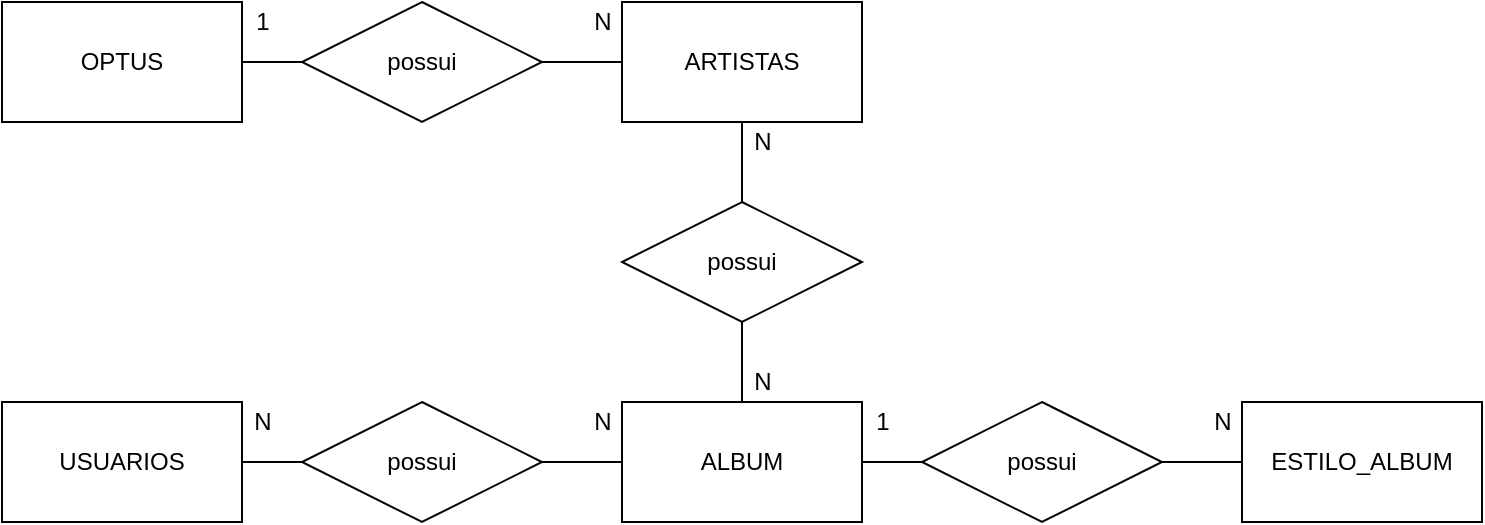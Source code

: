 <mxfile version="14.9.6" type="device" pages="2"><diagram id="rsPotdppFLMcf2Bhdw_u" name="Optus-conceitual"><mxGraphModel dx="905" dy="672" grid="1" gridSize="10" guides="1" tooltips="1" connect="1" arrows="1" fold="1" page="1" pageScale="1" pageWidth="827" pageHeight="1169" math="0" shadow="0"><root><mxCell id="0"/><mxCell id="1" parent="0"/><mxCell id="KG4e_Ubhzl3wMojWus1s-9" style="edgeStyle=orthogonalEdgeStyle;rounded=0;orthogonalLoop=1;jettySize=auto;html=1;entryX=0;entryY=0.5;entryDx=0;entryDy=0;endArrow=none;endFill=0;" edge="1" parent="1" source="KG4e_Ubhzl3wMojWus1s-1" target="KG4e_Ubhzl3wMojWus1s-8"><mxGeometry relative="1" as="geometry"/></mxCell><mxCell id="KG4e_Ubhzl3wMojWus1s-1" value="OPTUS&lt;br&gt;" style="rounded=0;whiteSpace=wrap;html=1;" vertex="1" parent="1"><mxGeometry x="20" y="20" width="120" height="60" as="geometry"/></mxCell><mxCell id="KG4e_Ubhzl3wMojWus1s-12" style="edgeStyle=orthogonalEdgeStyle;rounded=0;orthogonalLoop=1;jettySize=auto;html=1;entryX=0.5;entryY=0;entryDx=0;entryDy=0;endArrow=none;endFill=0;" edge="1" parent="1" source="KG4e_Ubhzl3wMojWus1s-2" target="KG4e_Ubhzl3wMojWus1s-11"><mxGeometry relative="1" as="geometry"/></mxCell><mxCell id="KG4e_Ubhzl3wMojWus1s-2" value="ARTISTAS" style="rounded=0;whiteSpace=wrap;html=1;" vertex="1" parent="1"><mxGeometry x="330" y="20" width="120" height="60" as="geometry"/></mxCell><mxCell id="KG4e_Ubhzl3wMojWus1s-16" value="" style="edgeStyle=orthogonalEdgeStyle;rounded=0;orthogonalLoop=1;jettySize=auto;html=1;endArrow=none;endFill=0;" edge="1" parent="1" source="KG4e_Ubhzl3wMojWus1s-3" target="KG4e_Ubhzl3wMojWus1s-15"><mxGeometry relative="1" as="geometry"/></mxCell><mxCell id="KG4e_Ubhzl3wMojWus1s-3" value="USUARIOS" style="rounded=0;whiteSpace=wrap;html=1;" vertex="1" parent="1"><mxGeometry x="20" y="220" width="120" height="60" as="geometry"/></mxCell><mxCell id="KG4e_Ubhzl3wMojWus1s-4" value="ESTILO_ALBUM" style="rounded=0;whiteSpace=wrap;html=1;" vertex="1" parent="1"><mxGeometry x="640" y="220" width="120" height="60" as="geometry"/></mxCell><mxCell id="KG4e_Ubhzl3wMojWus1s-17" value="" style="edgeStyle=orthogonalEdgeStyle;rounded=0;orthogonalLoop=1;jettySize=auto;html=1;endArrow=none;endFill=0;" edge="1" parent="1" source="KG4e_Ubhzl3wMojWus1s-5" target="KG4e_Ubhzl3wMojWus1s-15"><mxGeometry relative="1" as="geometry"/></mxCell><mxCell id="KG4e_Ubhzl3wMojWus1s-5" value="ALBUM" style="rounded=0;whiteSpace=wrap;html=1;" vertex="1" parent="1"><mxGeometry x="330" y="220" width="120" height="60" as="geometry"/></mxCell><mxCell id="KG4e_Ubhzl3wMojWus1s-10" style="edgeStyle=orthogonalEdgeStyle;rounded=0;orthogonalLoop=1;jettySize=auto;html=1;entryX=0;entryY=0.5;entryDx=0;entryDy=0;endArrow=none;endFill=0;" edge="1" parent="1" source="KG4e_Ubhzl3wMojWus1s-8" target="KG4e_Ubhzl3wMojWus1s-2"><mxGeometry relative="1" as="geometry"/></mxCell><mxCell id="KG4e_Ubhzl3wMojWus1s-8" value="possui" style="shape=rhombus;perimeter=rhombusPerimeter;whiteSpace=wrap;html=1;align=center;" vertex="1" parent="1"><mxGeometry x="170" y="20" width="120" height="60" as="geometry"/></mxCell><mxCell id="KG4e_Ubhzl3wMojWus1s-14" style="edgeStyle=orthogonalEdgeStyle;rounded=0;orthogonalLoop=1;jettySize=auto;html=1;entryX=0.5;entryY=0;entryDx=0;entryDy=0;endArrow=none;endFill=0;" edge="1" parent="1" source="KG4e_Ubhzl3wMojWus1s-11" target="KG4e_Ubhzl3wMojWus1s-5"><mxGeometry relative="1" as="geometry"/></mxCell><mxCell id="KG4e_Ubhzl3wMojWus1s-11" value="possui" style="shape=rhombus;perimeter=rhombusPerimeter;whiteSpace=wrap;html=1;align=center;" vertex="1" parent="1"><mxGeometry x="330" y="120" width="120" height="60" as="geometry"/></mxCell><mxCell id="KG4e_Ubhzl3wMojWus1s-15" value="possui" style="shape=rhombus;perimeter=rhombusPerimeter;whiteSpace=wrap;html=1;align=center;" vertex="1" parent="1"><mxGeometry x="170" y="220" width="120" height="60" as="geometry"/></mxCell><mxCell id="KG4e_Ubhzl3wMojWus1s-20" value="" style="edgeStyle=orthogonalEdgeStyle;rounded=0;orthogonalLoop=1;jettySize=auto;html=1;endArrow=none;endFill=0;" edge="1" parent="1" source="KG4e_Ubhzl3wMojWus1s-19" target="KG4e_Ubhzl3wMojWus1s-5"><mxGeometry relative="1" as="geometry"/></mxCell><mxCell id="KG4e_Ubhzl3wMojWus1s-21" value="" style="edgeStyle=orthogonalEdgeStyle;rounded=0;orthogonalLoop=1;jettySize=auto;html=1;endArrow=none;endFill=0;" edge="1" parent="1" source="KG4e_Ubhzl3wMojWus1s-19" target="KG4e_Ubhzl3wMojWus1s-4"><mxGeometry relative="1" as="geometry"/></mxCell><mxCell id="KG4e_Ubhzl3wMojWus1s-19" value="possui" style="shape=rhombus;perimeter=rhombusPerimeter;whiteSpace=wrap;html=1;align=center;" vertex="1" parent="1"><mxGeometry x="480" y="220" width="120" height="60" as="geometry"/></mxCell><mxCell id="KG4e_Ubhzl3wMojWus1s-22" value="1" style="text;html=1;align=center;verticalAlign=middle;resizable=0;points=[];autosize=1;strokeColor=none;" vertex="1" parent="1"><mxGeometry x="140" y="20" width="20" height="20" as="geometry"/></mxCell><mxCell id="KG4e_Ubhzl3wMojWus1s-23" value="N" style="text;html=1;align=center;verticalAlign=middle;resizable=0;points=[];autosize=1;strokeColor=none;" vertex="1" parent="1"><mxGeometry x="310" y="20" width="20" height="20" as="geometry"/></mxCell><mxCell id="KG4e_Ubhzl3wMojWus1s-24" value="N" style="text;html=1;align=center;verticalAlign=middle;resizable=0;points=[];autosize=1;strokeColor=none;" vertex="1" parent="1"><mxGeometry x="390" y="80" width="20" height="20" as="geometry"/></mxCell><mxCell id="KG4e_Ubhzl3wMojWus1s-25" value="1" style="text;html=1;align=center;verticalAlign=middle;resizable=0;points=[];autosize=1;strokeColor=none;" vertex="1" parent="1"><mxGeometry x="450" y="220" width="20" height="20" as="geometry"/></mxCell><mxCell id="KG4e_Ubhzl3wMojWus1s-27" value="N" style="text;html=1;align=center;verticalAlign=middle;resizable=0;points=[];autosize=1;strokeColor=none;" vertex="1" parent="1"><mxGeometry x="390" y="200" width="20" height="20" as="geometry"/></mxCell><mxCell id="KG4e_Ubhzl3wMojWus1s-28" value="N" style="text;html=1;align=center;verticalAlign=middle;resizable=0;points=[];autosize=1;strokeColor=none;" vertex="1" parent="1"><mxGeometry x="620" y="220" width="20" height="20" as="geometry"/></mxCell><mxCell id="KG4e_Ubhzl3wMojWus1s-29" value="N" style="text;html=1;align=center;verticalAlign=middle;resizable=0;points=[];autosize=1;strokeColor=none;" vertex="1" parent="1"><mxGeometry x="310" y="220" width="20" height="20" as="geometry"/></mxCell><mxCell id="KG4e_Ubhzl3wMojWus1s-30" value="N" style="text;html=1;align=center;verticalAlign=middle;resizable=0;points=[];autosize=1;strokeColor=none;" vertex="1" parent="1"><mxGeometry x="140" y="220" width="20" height="20" as="geometry"/></mxCell></root></mxGraphModel></diagram><diagram id="Tvck396a87JlFBWeqEr2" name="Optus-logico"><mxGraphModel dx="1086" dy="806" grid="1" gridSize="10" guides="1" tooltips="1" connect="1" arrows="1" fold="1" page="1" pageScale="1" pageWidth="827" pageHeight="1169" math="0" shadow="0"><root><mxCell id="biWGR1spBGwo_-BbAQI--0"/><mxCell id="biWGR1spBGwo_-BbAQI--1" parent="biWGR1spBGwo_-BbAQI--0"/><mxCell id="FbkNqOVPJM_yu6ScCu1g-4" value="OPTUS" style="shape=table;startSize=30;container=1;collapsible=1;childLayout=tableLayout;fixedRows=1;rowLines=0;fontStyle=1;align=center;resizeLast=1;" vertex="1" parent="biWGR1spBGwo_-BbAQI--1"><mxGeometry x="20" y="10" width="180" height="60" as="geometry"/></mxCell><mxCell id="FbkNqOVPJM_yu6ScCu1g-5" value="" style="shape=partialRectangle;collapsible=0;dropTarget=0;pointerEvents=0;fillColor=none;top=0;left=0;bottom=1;right=0;points=[[0,0.5],[1,0.5]];portConstraint=eastwest;" vertex="1" parent="FbkNqOVPJM_yu6ScCu1g-4"><mxGeometry y="30" width="180" height="30" as="geometry"/></mxCell><mxCell id="FbkNqOVPJM_yu6ScCu1g-6" value="PK" style="shape=partialRectangle;connectable=0;fillColor=none;top=0;left=0;bottom=0;right=0;fontStyle=1;overflow=hidden;" vertex="1" parent="FbkNqOVPJM_yu6ScCu1g-5"><mxGeometry width="30" height="30" as="geometry"/></mxCell><mxCell id="FbkNqOVPJM_yu6ScCu1g-7" value="OPTUS" style="shape=partialRectangle;connectable=0;fillColor=none;top=0;left=0;bottom=0;right=0;align=left;spacingLeft=6;fontStyle=5;overflow=hidden;" vertex="1" parent="FbkNqOVPJM_yu6ScCu1g-5"><mxGeometry x="30" width="150" height="30" as="geometry"/></mxCell><mxCell id="2AuZcZUYCTfirTZQrgIM-0" value="ARTISTAS" style="shape=table;startSize=30;container=1;collapsible=1;childLayout=tableLayout;fixedRows=1;rowLines=0;fontStyle=1;align=center;resizeLast=1;" vertex="1" parent="biWGR1spBGwo_-BbAQI--1"><mxGeometry x="280" y="10" width="180" height="120" as="geometry"/></mxCell><mxCell id="2AuZcZUYCTfirTZQrgIM-1" value="" style="shape=partialRectangle;collapsible=0;dropTarget=0;pointerEvents=0;fillColor=none;top=0;left=0;bottom=0;right=0;points=[[0,0.5],[1,0.5]];portConstraint=eastwest;" vertex="1" parent="2AuZcZUYCTfirTZQrgIM-0"><mxGeometry y="30" width="180" height="30" as="geometry"/></mxCell><mxCell id="2AuZcZUYCTfirTZQrgIM-2" value="PK" style="shape=partialRectangle;connectable=0;fillColor=none;top=0;left=0;bottom=0;right=0;fontStyle=1;overflow=hidden;" vertex="1" parent="2AuZcZUYCTfirTZQrgIM-1"><mxGeometry width="60" height="30" as="geometry"/></mxCell><mxCell id="2AuZcZUYCTfirTZQrgIM-3" value="IDartista" style="shape=partialRectangle;connectable=0;fillColor=none;top=0;left=0;bottom=0;right=0;align=left;spacingLeft=6;fontStyle=5;overflow=hidden;" vertex="1" parent="2AuZcZUYCTfirTZQrgIM-1"><mxGeometry x="60" width="120" height="30" as="geometry"/></mxCell><mxCell id="2AuZcZUYCTfirTZQrgIM-4" value="" style="shape=partialRectangle;collapsible=0;dropTarget=0;pointerEvents=0;fillColor=none;top=0;left=0;bottom=1;right=0;points=[[0,0.5],[1,0.5]];portConstraint=eastwest;" vertex="1" parent="2AuZcZUYCTfirTZQrgIM-0"><mxGeometry y="60" width="180" height="30" as="geometry"/></mxCell><mxCell id="2AuZcZUYCTfirTZQrgIM-5" value="FK" style="shape=partialRectangle;connectable=0;fillColor=none;top=0;left=0;bottom=0;right=0;fontStyle=1;overflow=hidden;" vertex="1" parent="2AuZcZUYCTfirTZQrgIM-4"><mxGeometry width="60" height="30" as="geometry"/></mxCell><mxCell id="2AuZcZUYCTfirTZQrgIM-6" value="optus" style="shape=partialRectangle;connectable=0;fillColor=none;top=0;left=0;bottom=0;right=0;align=left;spacingLeft=6;fontStyle=5;overflow=hidden;" vertex="1" parent="2AuZcZUYCTfirTZQrgIM-4"><mxGeometry x="60" width="120" height="30" as="geometry"/></mxCell><mxCell id="2AuZcZUYCTfirTZQrgIM-7" value="" style="shape=partialRectangle;collapsible=0;dropTarget=0;pointerEvents=0;fillColor=none;top=0;left=0;bottom=0;right=0;points=[[0,0.5],[1,0.5]];portConstraint=eastwest;" vertex="1" parent="2AuZcZUYCTfirTZQrgIM-0"><mxGeometry y="90" width="180" height="30" as="geometry"/></mxCell><mxCell id="2AuZcZUYCTfirTZQrgIM-8" value="" style="shape=partialRectangle;connectable=0;fillColor=none;top=0;left=0;bottom=0;right=0;editable=1;overflow=hidden;" vertex="1" parent="2AuZcZUYCTfirTZQrgIM-7"><mxGeometry width="60" height="30" as="geometry"/></mxCell><mxCell id="2AuZcZUYCTfirTZQrgIM-9" value="Art_nome" style="shape=partialRectangle;connectable=0;fillColor=none;top=0;left=0;bottom=0;right=0;align=left;spacingLeft=6;overflow=hidden;" vertex="1" parent="2AuZcZUYCTfirTZQrgIM-7"><mxGeometry x="60" width="120" height="30" as="geometry"/></mxCell><mxCell id="vXLUSwNZRgfxcS5wmklD-0" value="ALBUM" style="shape=table;startSize=30;container=1;collapsible=1;childLayout=tableLayout;fixedRows=1;rowLines=0;fontStyle=1;align=center;resizeLast=1;" vertex="1" parent="biWGR1spBGwo_-BbAQI--1"><mxGeometry x="570" y="10" width="180" height="340" as="geometry"/></mxCell><mxCell id="vXLUSwNZRgfxcS5wmklD-1" value="" style="shape=partialRectangle;collapsible=0;dropTarget=0;pointerEvents=0;fillColor=none;top=0;left=0;bottom=0;right=0;points=[[0,0.5],[1,0.5]];portConstraint=eastwest;" vertex="1" parent="vXLUSwNZRgfxcS5wmklD-0"><mxGeometry y="30" width="180" height="30" as="geometry"/></mxCell><mxCell id="vXLUSwNZRgfxcS5wmklD-2" value="PK" style="shape=partialRectangle;connectable=0;fillColor=none;top=0;left=0;bottom=0;right=0;fontStyle=1;overflow=hidden;" vertex="1" parent="vXLUSwNZRgfxcS5wmklD-1"><mxGeometry width="60" height="30" as="geometry"/></mxCell><mxCell id="vXLUSwNZRgfxcS5wmklD-3" value="IDalbum" style="shape=partialRectangle;connectable=0;fillColor=none;top=0;left=0;bottom=0;right=0;align=left;spacingLeft=6;fontStyle=5;overflow=hidden;" vertex="1" parent="vXLUSwNZRgfxcS5wmklD-1"><mxGeometry x="60" width="120" height="30" as="geometry"/></mxCell><mxCell id="vXLUSwNZRgfxcS5wmklD-4" value="" style="shape=partialRectangle;collapsible=0;dropTarget=0;pointerEvents=0;fillColor=none;top=0;left=0;bottom=1;right=0;points=[[0,0.5],[1,0.5]];portConstraint=eastwest;" vertex="1" parent="vXLUSwNZRgfxcS5wmklD-0"><mxGeometry y="60" width="180" height="30" as="geometry"/></mxCell><mxCell id="vXLUSwNZRgfxcS5wmklD-5" value="FK" style="shape=partialRectangle;connectable=0;fillColor=none;top=0;left=0;bottom=0;right=0;fontStyle=1;overflow=hidden;" vertex="1" parent="vXLUSwNZRgfxcS5wmklD-4"><mxGeometry width="60" height="30" as="geometry"/></mxCell><mxCell id="vXLUSwNZRgfxcS5wmklD-6" value="IDartista" style="shape=partialRectangle;connectable=0;fillColor=none;top=0;left=0;bottom=0;right=0;align=left;spacingLeft=6;fontStyle=5;overflow=hidden;" vertex="1" parent="vXLUSwNZRgfxcS5wmklD-4"><mxGeometry x="60" width="120" height="30" as="geometry"/></mxCell><mxCell id="vXLUSwNZRgfxcS5wmklD-7" value="" style="shape=partialRectangle;collapsible=0;dropTarget=0;pointerEvents=0;fillColor=none;top=0;left=0;bottom=0;right=0;points=[[0,0.5],[1,0.5]];portConstraint=eastwest;" vertex="1" parent="vXLUSwNZRgfxcS5wmklD-0"><mxGeometry y="90" width="180" height="30" as="geometry"/></mxCell><mxCell id="vXLUSwNZRgfxcS5wmklD-8" value="" style="shape=partialRectangle;connectable=0;fillColor=none;top=0;left=0;bottom=0;right=0;editable=1;overflow=hidden;" vertex="1" parent="vXLUSwNZRgfxcS5wmklD-7"><mxGeometry width="60" height="30" as="geometry"/></mxCell><mxCell id="vXLUSwNZRgfxcS5wmklD-9" value="titulo_al" style="shape=partialRectangle;connectable=0;fillColor=none;top=0;left=0;bottom=0;right=0;align=left;spacingLeft=6;overflow=hidden;" vertex="1" parent="vXLUSwNZRgfxcS5wmklD-7"><mxGeometry x="60" width="120" height="30" as="geometry"/></mxCell><mxCell id="vXLUSwNZRgfxcS5wmklD-10" value="" style="shape=partialRectangle;collapsible=0;dropTarget=0;pointerEvents=0;fillColor=none;top=0;left=0;bottom=0;right=0;points=[[0,0.5],[1,0.5]];portConstraint=eastwest;" vertex="1" parent="vXLUSwNZRgfxcS5wmklD-0"><mxGeometry y="120" width="180" height="30" as="geometry"/></mxCell><mxCell id="vXLUSwNZRgfxcS5wmklD-11" value="" style="shape=partialRectangle;connectable=0;fillColor=none;top=0;left=0;bottom=0;right=0;editable=1;overflow=hidden;" vertex="1" parent="vXLUSwNZRgfxcS5wmklD-10"><mxGeometry width="60" height="30" as="geometry"/></mxCell><mxCell id="vXLUSwNZRgfxcS5wmklD-12" value="data_lancamento" style="shape=partialRectangle;connectable=0;fillColor=none;top=0;left=0;bottom=0;right=0;align=left;spacingLeft=6;overflow=hidden;" vertex="1" parent="vXLUSwNZRgfxcS5wmklD-10"><mxGeometry x="60" width="120" height="30" as="geometry"/></mxCell><mxCell id="vXLUSwNZRgfxcS5wmklD-14" value="" style="shape=partialRectangle;collapsible=0;dropTarget=0;pointerEvents=0;fillColor=none;top=0;left=0;bottom=0;right=0;points=[[0,0.5],[1,0.5]];portConstraint=eastwest;" vertex="1" parent="vXLUSwNZRgfxcS5wmklD-0"><mxGeometry y="150" width="180" height="30" as="geometry"/></mxCell><mxCell id="vXLUSwNZRgfxcS5wmklD-15" value="" style="shape=partialRectangle;connectable=0;fillColor=none;top=0;left=0;bottom=0;right=0;editable=1;overflow=hidden;" vertex="1" parent="vXLUSwNZRgfxcS5wmklD-14"><mxGeometry width="60" height="30" as="geometry"/></mxCell><mxCell id="vXLUSwNZRgfxcS5wmklD-16" value="localizacao" style="shape=partialRectangle;connectable=0;fillColor=none;top=0;left=0;bottom=0;right=0;align=left;spacingLeft=6;overflow=hidden;" vertex="1" parent="vXLUSwNZRgfxcS5wmklD-14"><mxGeometry x="60" width="120" height="30" as="geometry"/></mxCell><mxCell id="vXLUSwNZRgfxcS5wmklD-17" value="" style="shape=partialRectangle;collapsible=0;dropTarget=0;pointerEvents=0;fillColor=none;top=0;left=0;bottom=0;right=0;points=[[0,0.5],[1,0.5]];portConstraint=eastwest;" vertex="1" parent="vXLUSwNZRgfxcS5wmklD-0"><mxGeometry y="180" width="180" height="30" as="geometry"/></mxCell><mxCell id="vXLUSwNZRgfxcS5wmklD-18" value="" style="shape=partialRectangle;connectable=0;fillColor=none;top=0;left=0;bottom=0;right=0;editable=1;overflow=hidden;" vertex="1" parent="vXLUSwNZRgfxcS5wmklD-17"><mxGeometry width="60" height="30" as="geometry"/></mxCell><mxCell id="vXLUSwNZRgfxcS5wmklD-19" value="quant_min" style="shape=partialRectangle;connectable=0;fillColor=none;top=0;left=0;bottom=0;right=0;align=left;spacingLeft=6;overflow=hidden;" vertex="1" parent="vXLUSwNZRgfxcS5wmklD-17"><mxGeometry x="60" width="120" height="30" as="geometry"/></mxCell><mxCell id="vXLUSwNZRgfxcS5wmklD-20" value="" style="shape=partialRectangle;collapsible=0;dropTarget=0;pointerEvents=0;fillColor=none;top=0;left=0;bottom=0;right=0;points=[[0,0.5],[1,0.5]];portConstraint=eastwest;" vertex="1" parent="vXLUSwNZRgfxcS5wmklD-0"><mxGeometry y="210" width="180" height="30" as="geometry"/></mxCell><mxCell id="vXLUSwNZRgfxcS5wmklD-21" value="" style="shape=partialRectangle;connectable=0;fillColor=none;top=0;left=0;bottom=0;right=0;editable=1;overflow=hidden;" vertex="1" parent="vXLUSwNZRgfxcS5wmklD-20"><mxGeometry width="60" height="30" as="geometry"/></mxCell><mxCell id="vXLUSwNZRgfxcS5wmklD-22" value="estado_view" style="shape=partialRectangle;connectable=0;fillColor=none;top=0;left=0;bottom=0;right=0;align=left;spacingLeft=6;overflow=hidden;" vertex="1" parent="vXLUSwNZRgfxcS5wmklD-20"><mxGeometry x="60" width="120" height="30" as="geometry"/></mxCell><mxCell id="vXLUSwNZRgfxcS5wmklD-23" value="" style="shape=partialRectangle;collapsible=0;dropTarget=0;pointerEvents=0;fillColor=none;top=0;left=0;bottom=0;right=0;points=[[0,0.5],[1,0.5]];portConstraint=eastwest;" vertex="1" parent="vXLUSwNZRgfxcS5wmklD-0"><mxGeometry y="240" width="180" height="30" as="geometry"/></mxCell><mxCell id="vXLUSwNZRgfxcS5wmklD-24" value="" style="shape=partialRectangle;connectable=0;fillColor=none;top=0;left=0;bottom=0;right=0;editable=1;overflow=hidden;" vertex="1" parent="vXLUSwNZRgfxcS5wmklD-23"><mxGeometry width="60" height="30" as="geometry"/></mxCell><mxCell id="vXLUSwNZRgfxcS5wmklD-25" value="quant_min" style="shape=partialRectangle;connectable=0;fillColor=none;top=0;left=0;bottom=0;right=0;align=left;spacingLeft=6;overflow=hidden;" vertex="1" parent="vXLUSwNZRgfxcS5wmklD-23"><mxGeometry x="60" width="120" height="30" as="geometry"/></mxCell><mxCell id="vXLUSwNZRgfxcS5wmklD-29" value="" style="shape=partialRectangle;collapsible=0;dropTarget=0;pointerEvents=0;fillColor=none;top=0;left=0;bottom=0;right=0;points=[[0,0.5],[1,0.5]];portConstraint=eastwest;" vertex="1" parent="vXLUSwNZRgfxcS5wmklD-0"><mxGeometry y="270" width="180" height="30" as="geometry"/></mxCell><mxCell id="vXLUSwNZRgfxcS5wmklD-30" value="" style="shape=partialRectangle;connectable=0;fillColor=none;top=0;left=0;bottom=0;right=0;editable=1;overflow=hidden;" vertex="1" parent="vXLUSwNZRgfxcS5wmklD-29"><mxGeometry width="60" height="30" as="geometry"/></mxCell><mxCell id="vXLUSwNZRgfxcS5wmklD-31" value="Art_nome" style="shape=partialRectangle;connectable=0;fillColor=none;top=0;left=0;bottom=0;right=0;align=left;spacingLeft=6;overflow=hidden;" vertex="1" parent="vXLUSwNZRgfxcS5wmklD-29"><mxGeometry x="60" width="120" height="30" as="geometry"/></mxCell><mxCell id="vXLUSwNZRgfxcS5wmklD-26" value="" style="shape=partialRectangle;collapsible=0;dropTarget=0;pointerEvents=0;fillColor=none;top=0;left=0;bottom=0;right=0;points=[[0,0.5],[1,0.5]];portConstraint=eastwest;" vertex="1" parent="vXLUSwNZRgfxcS5wmklD-0"><mxGeometry y="300" width="180" height="30" as="geometry"/></mxCell><mxCell id="vXLUSwNZRgfxcS5wmklD-27" value="" style="shape=partialRectangle;connectable=0;fillColor=none;top=0;left=0;bottom=0;right=0;editable=1;overflow=hidden;" vertex="1" parent="vXLUSwNZRgfxcS5wmklD-26"><mxGeometry width="60" height="30" as="geometry"/></mxCell><mxCell id="vXLUSwNZRgfxcS5wmklD-28" value="estilos" style="shape=partialRectangle;connectable=0;fillColor=none;top=0;left=0;bottom=0;right=0;align=left;spacingLeft=6;overflow=hidden;" vertex="1" parent="vXLUSwNZRgfxcS5wmklD-26"><mxGeometry x="60" width="120" height="30" as="geometry"/></mxCell><mxCell id="ufHXlA2vIySVn4CD88aR-6" value="USUARIO" style="shape=table;startSize=30;container=1;collapsible=1;childLayout=tableLayout;fixedRows=1;rowLines=0;fontStyle=1;align=center;resizeLast=1;" vertex="1" parent="biWGR1spBGwo_-BbAQI--1"><mxGeometry x="20" y="120" width="180" height="190" as="geometry"/></mxCell><mxCell id="ufHXlA2vIySVn4CD88aR-7" value="" style="shape=partialRectangle;collapsible=0;dropTarget=0;pointerEvents=0;fillColor=none;top=0;left=0;bottom=1;right=0;points=[[0,0.5],[1,0.5]];portConstraint=eastwest;" vertex="1" parent="ufHXlA2vIySVn4CD88aR-6"><mxGeometry y="30" width="180" height="30" as="geometry"/></mxCell><mxCell id="ufHXlA2vIySVn4CD88aR-8" value="PK" style="shape=partialRectangle;connectable=0;fillColor=none;top=0;left=0;bottom=0;right=0;fontStyle=1;overflow=hidden;" vertex="1" parent="ufHXlA2vIySVn4CD88aR-7"><mxGeometry width="30" height="30" as="geometry"/></mxCell><mxCell id="ufHXlA2vIySVn4CD88aR-9" value="IDusuario" style="shape=partialRectangle;connectable=0;fillColor=none;top=0;left=0;bottom=0;right=0;align=left;spacingLeft=6;fontStyle=5;overflow=hidden;" vertex="1" parent="ufHXlA2vIySVn4CD88aR-7"><mxGeometry x="30" width="150" height="30" as="geometry"/></mxCell><mxCell id="ufHXlA2vIySVn4CD88aR-10" value="" style="shape=partialRectangle;collapsible=0;dropTarget=0;pointerEvents=0;fillColor=none;top=0;left=0;bottom=0;right=0;points=[[0,0.5],[1,0.5]];portConstraint=eastwest;" vertex="1" parent="ufHXlA2vIySVn4CD88aR-6"><mxGeometry y="60" width="180" height="30" as="geometry"/></mxCell><mxCell id="ufHXlA2vIySVn4CD88aR-11" value="" style="shape=partialRectangle;connectable=0;fillColor=none;top=0;left=0;bottom=0;right=0;editable=1;overflow=hidden;" vertex="1" parent="ufHXlA2vIySVn4CD88aR-10"><mxGeometry width="30" height="30" as="geometry"/></mxCell><mxCell id="ufHXlA2vIySVn4CD88aR-12" value="nome" style="shape=partialRectangle;connectable=0;fillColor=none;top=0;left=0;bottom=0;right=0;align=left;spacingLeft=6;overflow=hidden;" vertex="1" parent="ufHXlA2vIySVn4CD88aR-10"><mxGeometry x="30" width="150" height="30" as="geometry"/></mxCell><mxCell id="ufHXlA2vIySVn4CD88aR-13" value="" style="shape=partialRectangle;collapsible=0;dropTarget=0;pointerEvents=0;fillColor=none;top=0;left=0;bottom=0;right=0;points=[[0,0.5],[1,0.5]];portConstraint=eastwest;" vertex="1" parent="ufHXlA2vIySVn4CD88aR-6"><mxGeometry y="90" width="180" height="30" as="geometry"/></mxCell><mxCell id="ufHXlA2vIySVn4CD88aR-14" value="" style="shape=partialRectangle;connectable=0;fillColor=none;top=0;left=0;bottom=0;right=0;editable=1;overflow=hidden;" vertex="1" parent="ufHXlA2vIySVn4CD88aR-13"><mxGeometry width="30" height="30" as="geometry"/></mxCell><mxCell id="ufHXlA2vIySVn4CD88aR-15" value="email" style="shape=partialRectangle;connectable=0;fillColor=none;top=0;left=0;bottom=0;right=0;align=left;spacingLeft=6;overflow=hidden;" vertex="1" parent="ufHXlA2vIySVn4CD88aR-13"><mxGeometry x="30" width="150" height="30" as="geometry"/></mxCell><mxCell id="ufHXlA2vIySVn4CD88aR-16" value="" style="shape=partialRectangle;collapsible=0;dropTarget=0;pointerEvents=0;fillColor=none;top=0;left=0;bottom=0;right=0;points=[[0,0.5],[1,0.5]];portConstraint=eastwest;" vertex="1" parent="ufHXlA2vIySVn4CD88aR-6"><mxGeometry y="120" width="180" height="30" as="geometry"/></mxCell><mxCell id="ufHXlA2vIySVn4CD88aR-17" value="" style="shape=partialRectangle;connectable=0;fillColor=none;top=0;left=0;bottom=0;right=0;editable=1;overflow=hidden;" vertex="1" parent="ufHXlA2vIySVn4CD88aR-16"><mxGeometry width="30" height="30" as="geometry"/></mxCell><mxCell id="ufHXlA2vIySVn4CD88aR-18" value="senha" style="shape=partialRectangle;connectable=0;fillColor=none;top=0;left=0;bottom=0;right=0;align=left;spacingLeft=6;overflow=hidden;" vertex="1" parent="ufHXlA2vIySVn4CD88aR-16"><mxGeometry x="30" width="150" height="30" as="geometry"/></mxCell><mxCell id="ufHXlA2vIySVn4CD88aR-19" value="" style="shape=partialRectangle;collapsible=0;dropTarget=0;pointerEvents=0;fillColor=none;top=0;left=0;bottom=0;right=0;points=[[0,0.5],[1,0.5]];portConstraint=eastwest;" vertex="1" parent="ufHXlA2vIySVn4CD88aR-6"><mxGeometry y="150" width="180" height="30" as="geometry"/></mxCell><mxCell id="ufHXlA2vIySVn4CD88aR-20" value="" style="shape=partialRectangle;connectable=0;fillColor=none;top=0;left=0;bottom=0;right=0;editable=1;overflow=hidden;" vertex="1" parent="ufHXlA2vIySVn4CD88aR-19"><mxGeometry width="30" height="30" as="geometry"/></mxCell><mxCell id="ufHXlA2vIySVn4CD88aR-21" value="tipo_usuario" style="shape=partialRectangle;connectable=0;fillColor=none;top=0;left=0;bottom=0;right=0;align=left;spacingLeft=6;overflow=hidden;" vertex="1" parent="ufHXlA2vIySVn4CD88aR-19"><mxGeometry x="30" width="150" height="30" as="geometry"/></mxCell><mxCell id="ufHXlA2vIySVn4CD88aR-22" value="" style="edgeStyle=entityRelationEdgeStyle;fontSize=12;html=1;endArrow=ERoneToMany;exitX=1;exitY=0.5;exitDx=0;exitDy=0;" edge="1" parent="biWGR1spBGwo_-BbAQI--1" source="FbkNqOVPJM_yu6ScCu1g-5" target="2AuZcZUYCTfirTZQrgIM-4"><mxGeometry width="100" height="100" relative="1" as="geometry"><mxPoint x="360" y="230" as="sourcePoint"/><mxPoint x="460" y="130" as="targetPoint"/></mxGeometry></mxCell><mxCell id="ufHXlA2vIySVn4CD88aR-23" value="" style="edgeStyle=entityRelationEdgeStyle;fontSize=12;html=1;endArrow=ERoneToMany;" edge="1" parent="biWGR1spBGwo_-BbAQI--1" source="2AuZcZUYCTfirTZQrgIM-1" target="vXLUSwNZRgfxcS5wmklD-4"><mxGeometry width="100" height="100" relative="1" as="geometry"><mxPoint x="360" y="230" as="sourcePoint"/><mxPoint x="460" y="130" as="targetPoint"/></mxGeometry></mxCell><mxCell id="ufHXlA2vIySVn4CD88aR-24" value="" style="edgeStyle=entityRelationEdgeStyle;fontSize=12;html=1;endArrow=ERmany;startArrow=ERmany;exitX=1;exitY=0.5;exitDx=0;exitDy=0;" edge="1" parent="biWGR1spBGwo_-BbAQI--1" source="ufHXlA2vIySVn4CD88aR-7" target="ufHXlA2vIySVn4CD88aR-26"><mxGeometry width="100" height="100" relative="1" as="geometry"><mxPoint x="300" y="230" as="sourcePoint"/><mxPoint x="280" y="230" as="targetPoint"/></mxGeometry></mxCell><mxCell id="ufHXlA2vIySVn4CD88aR-25" value="ACESSO" style="shape=table;startSize=30;container=1;collapsible=1;childLayout=tableLayout;fixedRows=1;rowLines=0;fontStyle=1;align=center;resizeLast=1;" vertex="1" parent="biWGR1spBGwo_-BbAQI--1"><mxGeometry x="290" y="160" width="180" height="90" as="geometry"/></mxCell><mxCell id="ufHXlA2vIySVn4CD88aR-26" value="" style="shape=partialRectangle;collapsible=0;dropTarget=0;pointerEvents=0;fillColor=none;top=0;left=0;bottom=0;right=0;points=[[0,0.5],[1,0.5]];portConstraint=eastwest;" vertex="1" parent="ufHXlA2vIySVn4CD88aR-25"><mxGeometry y="30" width="180" height="30" as="geometry"/></mxCell><mxCell id="ufHXlA2vIySVn4CD88aR-27" value="FK" style="shape=partialRectangle;connectable=0;fillColor=none;top=0;left=0;bottom=0;right=0;fontStyle=1;overflow=hidden;" vertex="1" parent="ufHXlA2vIySVn4CD88aR-26"><mxGeometry width="60" height="30" as="geometry"/></mxCell><mxCell id="ufHXlA2vIySVn4CD88aR-28" value="IDusuario" style="shape=partialRectangle;connectable=0;fillColor=none;top=0;left=0;bottom=0;right=0;align=left;spacingLeft=6;fontStyle=5;overflow=hidden;" vertex="1" parent="ufHXlA2vIySVn4CD88aR-26"><mxGeometry x="60" width="120" height="30" as="geometry"/></mxCell><mxCell id="ufHXlA2vIySVn4CD88aR-29" value="" style="shape=partialRectangle;collapsible=0;dropTarget=0;pointerEvents=0;fillColor=none;top=0;left=0;bottom=1;right=0;points=[[0,0.5],[1,0.5]];portConstraint=eastwest;" vertex="1" parent="ufHXlA2vIySVn4CD88aR-25"><mxGeometry y="60" width="180" height="30" as="geometry"/></mxCell><mxCell id="ufHXlA2vIySVn4CD88aR-30" value="FK" style="shape=partialRectangle;connectable=0;fillColor=none;top=0;left=0;bottom=0;right=0;fontStyle=1;overflow=hidden;" vertex="1" parent="ufHXlA2vIySVn4CD88aR-29"><mxGeometry width="60" height="30" as="geometry"/></mxCell><mxCell id="ufHXlA2vIySVn4CD88aR-31" value="IDalbum" style="shape=partialRectangle;connectable=0;fillColor=none;top=0;left=0;bottom=0;right=0;align=left;spacingLeft=6;fontStyle=5;overflow=hidden;" vertex="1" parent="ufHXlA2vIySVn4CD88aR-29"><mxGeometry x="60" width="120" height="30" as="geometry"/></mxCell><mxCell id="ufHXlA2vIySVn4CD88aR-39" value="" style="edgeStyle=entityRelationEdgeStyle;fontSize=12;html=1;endArrow=ERmany;startArrow=ERmany;entryX=1;entryY=0.5;entryDx=0;entryDy=0;exitX=0;exitY=0.5;exitDx=0;exitDy=0;" edge="1" parent="biWGR1spBGwo_-BbAQI--1" source="vXLUSwNZRgfxcS5wmklD-1" target="ufHXlA2vIySVn4CD88aR-29"><mxGeometry width="100" height="100" relative="1" as="geometry"><mxPoint x="320" y="490" as="sourcePoint"/><mxPoint x="420" y="390" as="targetPoint"/></mxGeometry></mxCell></root></mxGraphModel></diagram></mxfile>
